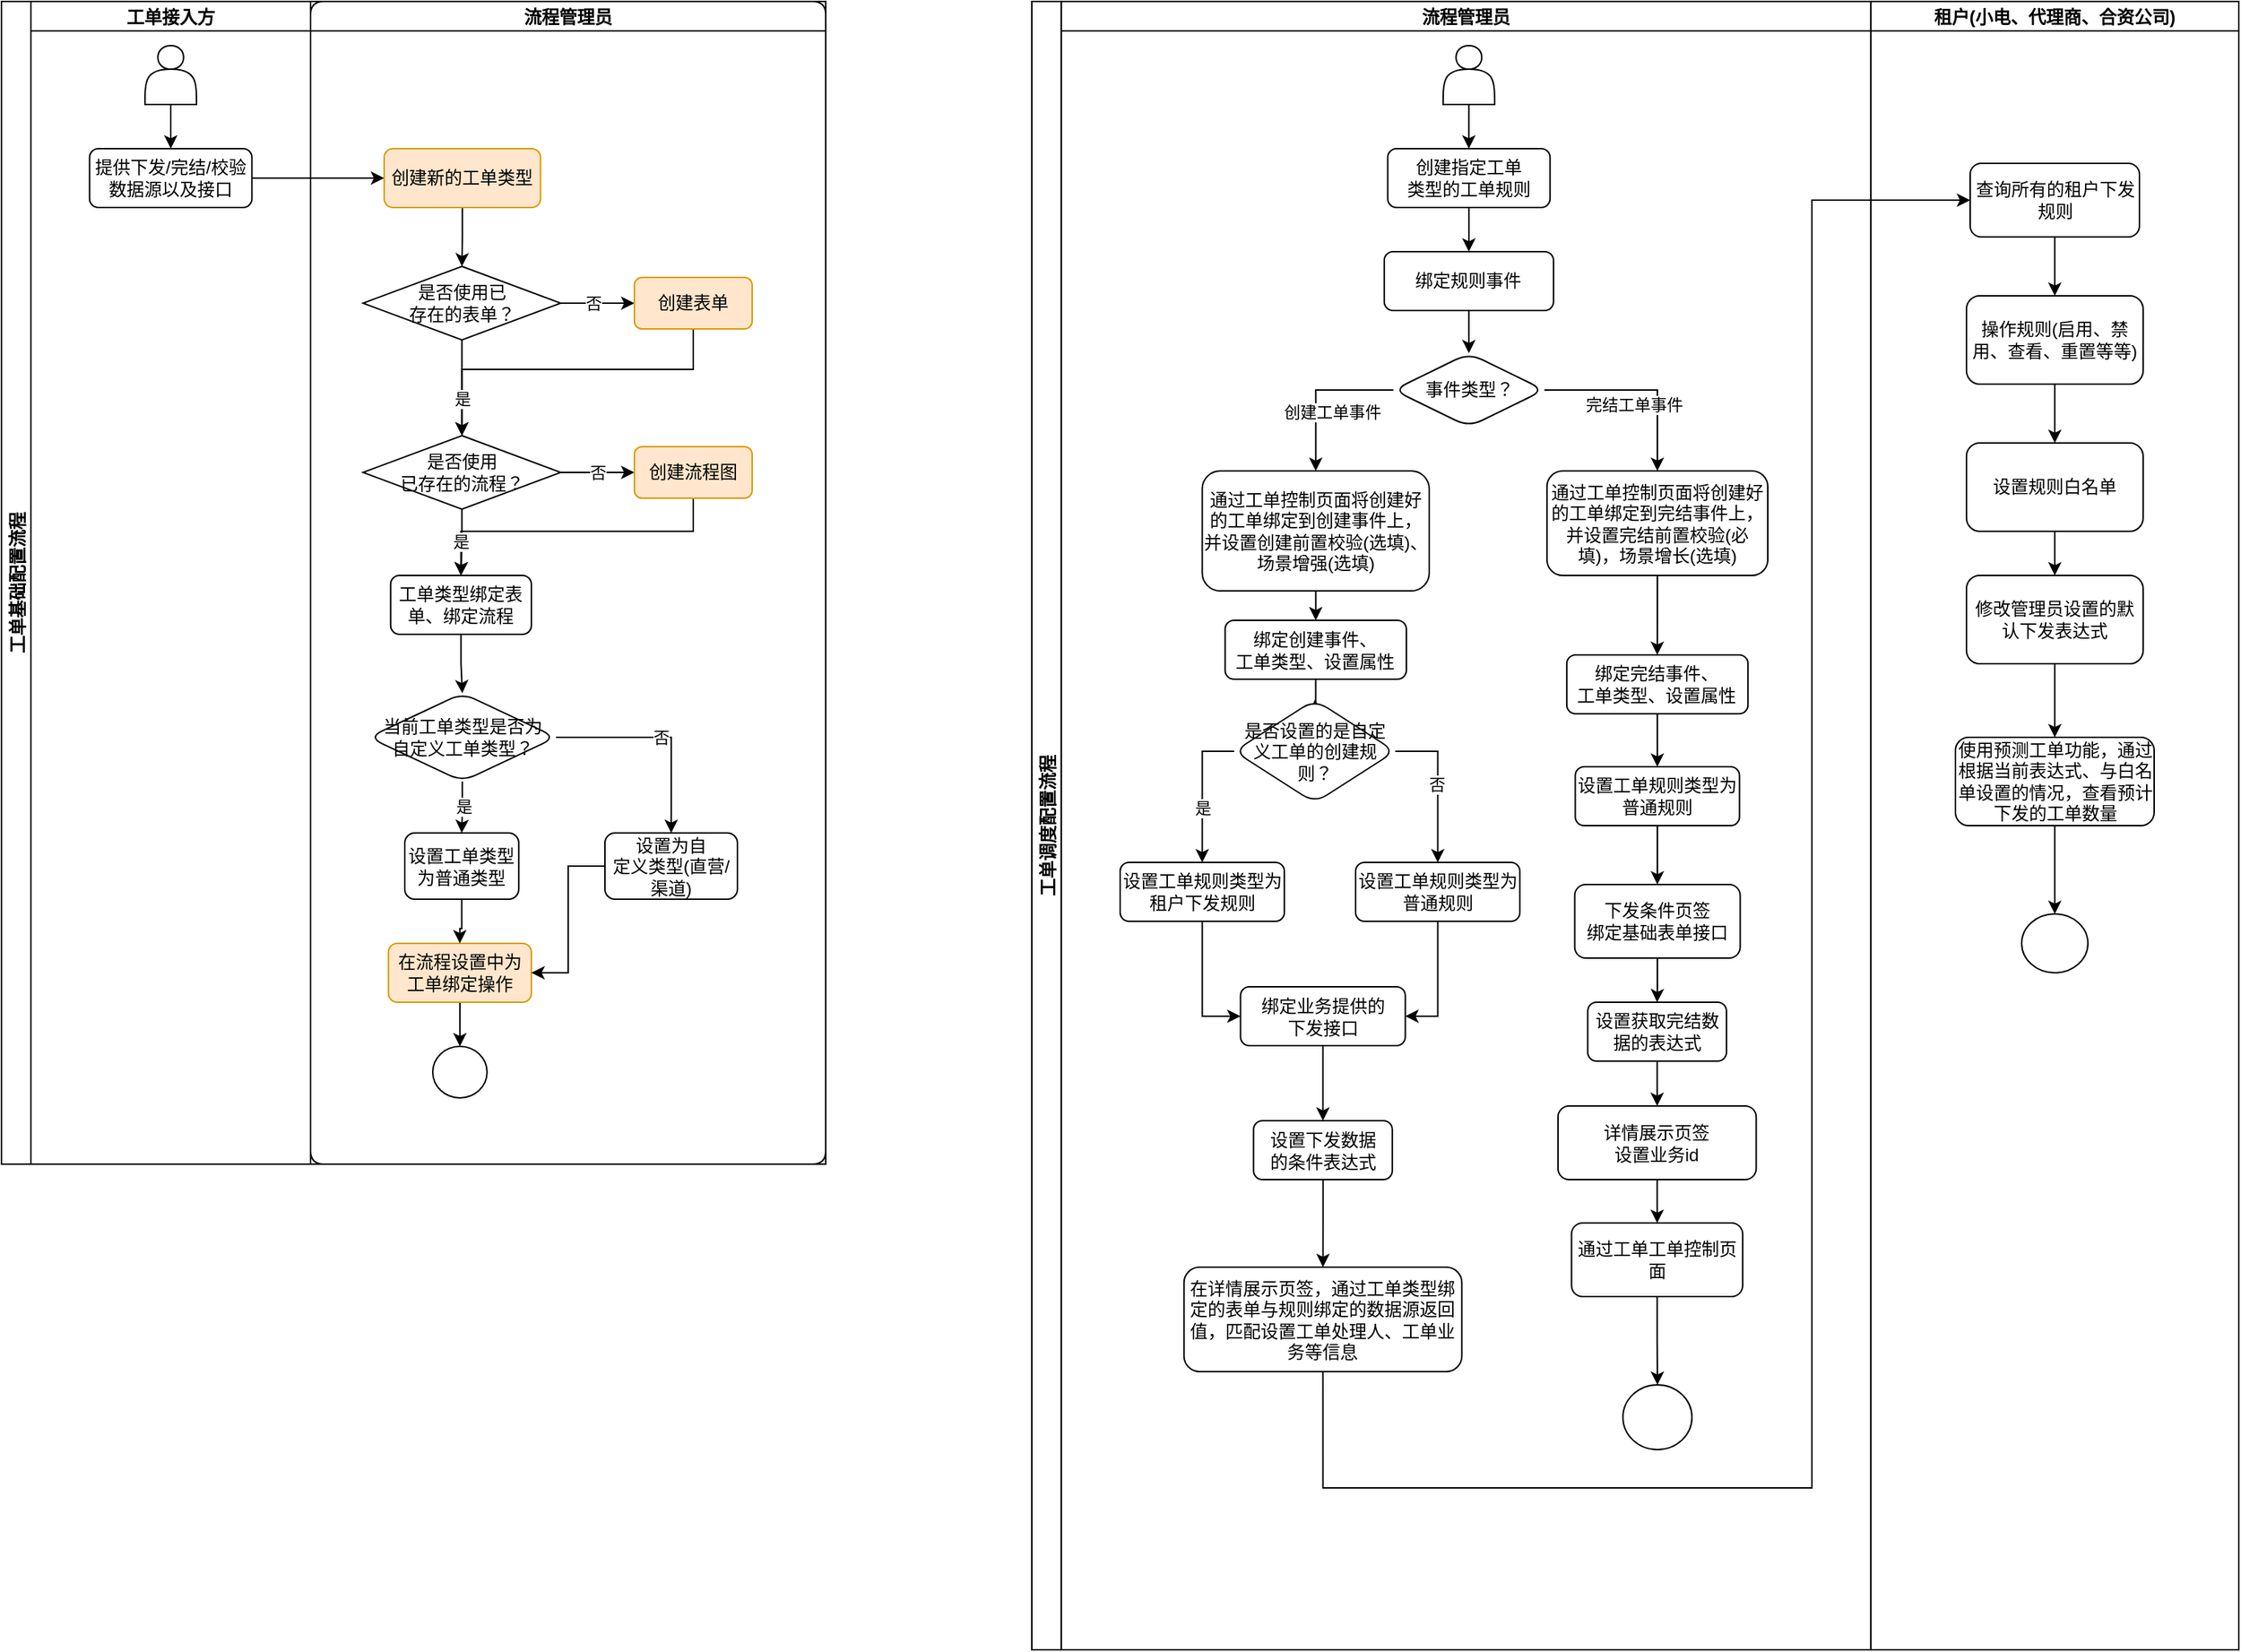 <mxfile version="21.0.8" type="github">
  <diagram name="第 1 页" id="gxxykPTM1EeHAOy4BDJM">
    <mxGraphModel dx="2295" dy="948" grid="1" gridSize="10" guides="1" tooltips="1" connect="1" arrows="1" fold="1" page="1" pageScale="1" pageWidth="827" pageHeight="1169" math="0" shadow="0">
      <root>
        <mxCell id="0" />
        <mxCell id="1" parent="0" />
        <mxCell id="7WEZ1o1NPe2onoyEaOFd-10" value="工单调度配置流程" style="swimlane;childLayout=stackLayout;resizeParent=1;resizeParentMax=0;startSize=20;horizontal=0;horizontalStack=1;" vertex="1" parent="1">
          <mxGeometry x="-50" y="120" width="820" height="1120" as="geometry">
            <mxRectangle x="140" y="130" width="40" height="140" as="alternateBounds" />
          </mxGeometry>
        </mxCell>
        <mxCell id="7WEZ1o1NPe2onoyEaOFd-11" value="流程管理员" style="swimlane;startSize=20;" vertex="1" parent="7WEZ1o1NPe2onoyEaOFd-10">
          <mxGeometry x="20" width="550" height="1120" as="geometry" />
        </mxCell>
        <mxCell id="7WEZ1o1NPe2onoyEaOFd-22" value="" style="edgeStyle=orthogonalEdgeStyle;rounded=0;orthogonalLoop=1;jettySize=auto;html=1;" edge="1" parent="7WEZ1o1NPe2onoyEaOFd-11" source="7WEZ1o1NPe2onoyEaOFd-20" target="7WEZ1o1NPe2onoyEaOFd-21">
          <mxGeometry relative="1" as="geometry" />
        </mxCell>
        <mxCell id="7WEZ1o1NPe2onoyEaOFd-20" value="" style="shape=actor;whiteSpace=wrap;html=1;" vertex="1" parent="7WEZ1o1NPe2onoyEaOFd-11">
          <mxGeometry x="259.44" y="30" width="35" height="40" as="geometry" />
        </mxCell>
        <mxCell id="7WEZ1o1NPe2onoyEaOFd-222" value="" style="edgeStyle=orthogonalEdgeStyle;rounded=0;orthogonalLoop=1;jettySize=auto;html=1;" edge="1" parent="7WEZ1o1NPe2onoyEaOFd-11" source="7WEZ1o1NPe2onoyEaOFd-21" target="7WEZ1o1NPe2onoyEaOFd-221">
          <mxGeometry relative="1" as="geometry" />
        </mxCell>
        <mxCell id="7WEZ1o1NPe2onoyEaOFd-21" value="创建指定工单&lt;br&gt;类型的工单规则" style="rounded=1;whiteSpace=wrap;html=1;" vertex="1" parent="7WEZ1o1NPe2onoyEaOFd-11">
          <mxGeometry x="221.79" y="100" width="110.31" height="40" as="geometry" />
        </mxCell>
        <mxCell id="7WEZ1o1NPe2onoyEaOFd-226" value="" style="edgeStyle=orthogonalEdgeStyle;rounded=0;orthogonalLoop=1;jettySize=auto;html=1;" edge="1" parent="7WEZ1o1NPe2onoyEaOFd-11" source="7WEZ1o1NPe2onoyEaOFd-221" target="7WEZ1o1NPe2onoyEaOFd-225">
          <mxGeometry relative="1" as="geometry" />
        </mxCell>
        <mxCell id="7WEZ1o1NPe2onoyEaOFd-221" value="绑定规则事件" style="whiteSpace=wrap;html=1;rounded=1;" vertex="1" parent="7WEZ1o1NPe2onoyEaOFd-11">
          <mxGeometry x="219.44" y="170" width="115" height="40" as="geometry" />
        </mxCell>
        <mxCell id="7WEZ1o1NPe2onoyEaOFd-228" value="" style="edgeStyle=orthogonalEdgeStyle;rounded=0;orthogonalLoop=1;jettySize=auto;html=1;exitX=0;exitY=0.5;exitDx=0;exitDy=0;" edge="1" parent="7WEZ1o1NPe2onoyEaOFd-11" source="7WEZ1o1NPe2onoyEaOFd-225" target="7WEZ1o1NPe2onoyEaOFd-227">
          <mxGeometry relative="1" as="geometry" />
        </mxCell>
        <mxCell id="7WEZ1o1NPe2onoyEaOFd-229" value="创建工单事件" style="edgeLabel;html=1;align=center;verticalAlign=middle;resizable=0;points=[];" vertex="1" connectable="0" parent="7WEZ1o1NPe2onoyEaOFd-228">
          <mxGeometry x="-0.263" y="-2" relative="1" as="geometry">
            <mxPoint x="-2" y="17" as="offset" />
          </mxGeometry>
        </mxCell>
        <mxCell id="7WEZ1o1NPe2onoyEaOFd-231" style="edgeStyle=orthogonalEdgeStyle;rounded=0;orthogonalLoop=1;jettySize=auto;html=1;entryX=0.5;entryY=0;entryDx=0;entryDy=0;exitX=1;exitY=0.5;exitDx=0;exitDy=0;" edge="1" parent="7WEZ1o1NPe2onoyEaOFd-11" source="7WEZ1o1NPe2onoyEaOFd-225" target="7WEZ1o1NPe2onoyEaOFd-230">
          <mxGeometry relative="1" as="geometry">
            <mxPoint x="363.75" y="264" as="sourcePoint" />
          </mxGeometry>
        </mxCell>
        <mxCell id="7WEZ1o1NPe2onoyEaOFd-232" value="完结工单事件" style="edgeLabel;html=1;align=center;verticalAlign=middle;resizable=0;points=[];" vertex="1" connectable="0" parent="7WEZ1o1NPe2onoyEaOFd-231">
          <mxGeometry x="-0.084" relative="1" as="geometry">
            <mxPoint y="10" as="offset" />
          </mxGeometry>
        </mxCell>
        <mxCell id="7WEZ1o1NPe2onoyEaOFd-225" value="事件类型？" style="rhombus;whiteSpace=wrap;html=1;rounded=1;" vertex="1" parent="7WEZ1o1NPe2onoyEaOFd-11">
          <mxGeometry x="225.69" y="239" width="102.5" height="50" as="geometry" />
        </mxCell>
        <mxCell id="7WEZ1o1NPe2onoyEaOFd-234" value="" style="edgeStyle=orthogonalEdgeStyle;rounded=0;orthogonalLoop=1;jettySize=auto;html=1;" edge="1" parent="7WEZ1o1NPe2onoyEaOFd-11" source="7WEZ1o1NPe2onoyEaOFd-227" target="7WEZ1o1NPe2onoyEaOFd-233">
          <mxGeometry relative="1" as="geometry" />
        </mxCell>
        <mxCell id="7WEZ1o1NPe2onoyEaOFd-227" value="通过工单控制页面将创建好&lt;br&gt;的工单绑定到创建事件上，&lt;br&gt;并设置创建前置校验(选填)、场景增强(选填)" style="whiteSpace=wrap;html=1;rounded=1;" vertex="1" parent="7WEZ1o1NPe2onoyEaOFd-11">
          <mxGeometry x="95.78" y="319" width="154.22" height="81.5" as="geometry" />
        </mxCell>
        <mxCell id="7WEZ1o1NPe2onoyEaOFd-236" value="" style="edgeStyle=orthogonalEdgeStyle;rounded=0;orthogonalLoop=1;jettySize=auto;html=1;" edge="1" parent="7WEZ1o1NPe2onoyEaOFd-11" source="7WEZ1o1NPe2onoyEaOFd-230" target="7WEZ1o1NPe2onoyEaOFd-235">
          <mxGeometry relative="1" as="geometry" />
        </mxCell>
        <mxCell id="7WEZ1o1NPe2onoyEaOFd-230" value="通过工单控制页面将创建好的工单绑定到完结事件上，&lt;br&gt;并设置完结前置校验(必填)，场景增长(选填)" style="whiteSpace=wrap;html=1;rounded=1;" vertex="1" parent="7WEZ1o1NPe2onoyEaOFd-11">
          <mxGeometry x="330" y="319" width="150" height="71" as="geometry" />
        </mxCell>
        <mxCell id="7WEZ1o1NPe2onoyEaOFd-276" value="" style="edgeStyle=orthogonalEdgeStyle;rounded=0;orthogonalLoop=1;jettySize=auto;html=1;entryX=0.5;entryY=0;entryDx=0;entryDy=0;" edge="1" parent="7WEZ1o1NPe2onoyEaOFd-11" source="7WEZ1o1NPe2onoyEaOFd-233" target="7WEZ1o1NPe2onoyEaOFd-277">
          <mxGeometry relative="1" as="geometry">
            <mxPoint x="172" y="499.5" as="targetPoint" />
          </mxGeometry>
        </mxCell>
        <mxCell id="7WEZ1o1NPe2onoyEaOFd-233" value="绑定创建事件、&lt;br&gt;工单类型、设置属性" style="whiteSpace=wrap;html=1;rounded=1;" vertex="1" parent="7WEZ1o1NPe2onoyEaOFd-11">
          <mxGeometry x="111.32" y="420.5" width="123.13" height="40" as="geometry" />
        </mxCell>
        <mxCell id="7WEZ1o1NPe2onoyEaOFd-240" value="" style="edgeStyle=orthogonalEdgeStyle;rounded=0;orthogonalLoop=1;jettySize=auto;html=1;" edge="1" parent="7WEZ1o1NPe2onoyEaOFd-11" source="7WEZ1o1NPe2onoyEaOFd-235" target="7WEZ1o1NPe2onoyEaOFd-239">
          <mxGeometry relative="1" as="geometry" />
        </mxCell>
        <mxCell id="7WEZ1o1NPe2onoyEaOFd-235" value="绑定完结事件、&lt;br&gt;工单类型、设置属性" style="whiteSpace=wrap;html=1;rounded=1;" vertex="1" parent="7WEZ1o1NPe2onoyEaOFd-11">
          <mxGeometry x="343.44" y="444" width="123.13" height="40" as="geometry" />
        </mxCell>
        <mxCell id="7WEZ1o1NPe2onoyEaOFd-297" style="edgeStyle=orthogonalEdgeStyle;rounded=0;orthogonalLoop=1;jettySize=auto;html=1;entryX=0;entryY=0.5;entryDx=0;entryDy=0;" edge="1" parent="7WEZ1o1NPe2onoyEaOFd-11" source="7WEZ1o1NPe2onoyEaOFd-237" target="7WEZ1o1NPe2onoyEaOFd-241">
          <mxGeometry relative="1" as="geometry" />
        </mxCell>
        <mxCell id="7WEZ1o1NPe2onoyEaOFd-237" value="设置工单规则类型为租户下发规则" style="whiteSpace=wrap;html=1;rounded=1;" vertex="1" parent="7WEZ1o1NPe2onoyEaOFd-11">
          <mxGeometry x="40.0" y="585" width="111.57" height="40" as="geometry" />
        </mxCell>
        <mxCell id="7WEZ1o1NPe2onoyEaOFd-274" value="" style="edgeStyle=orthogonalEdgeStyle;rounded=0;orthogonalLoop=1;jettySize=auto;html=1;" edge="1" parent="7WEZ1o1NPe2onoyEaOFd-11" source="7WEZ1o1NPe2onoyEaOFd-239" target="7WEZ1o1NPe2onoyEaOFd-273">
          <mxGeometry relative="1" as="geometry" />
        </mxCell>
        <mxCell id="7WEZ1o1NPe2onoyEaOFd-239" value="设置工单规则类型为普通规则" style="whiteSpace=wrap;html=1;rounded=1;" vertex="1" parent="7WEZ1o1NPe2onoyEaOFd-11">
          <mxGeometry x="349.22" y="520" width="111.57" height="40" as="geometry" />
        </mxCell>
        <mxCell id="7WEZ1o1NPe2onoyEaOFd-286" style="edgeStyle=orthogonalEdgeStyle;rounded=0;orthogonalLoop=1;jettySize=auto;html=1;entryX=0.5;entryY=0;entryDx=0;entryDy=0;" edge="1" parent="7WEZ1o1NPe2onoyEaOFd-11" source="7WEZ1o1NPe2onoyEaOFd-241" target="7WEZ1o1NPe2onoyEaOFd-244">
          <mxGeometry relative="1" as="geometry" />
        </mxCell>
        <mxCell id="7WEZ1o1NPe2onoyEaOFd-241" value="绑定业务提供的&lt;br&gt;下发接口" style="whiteSpace=wrap;html=1;rounded=1;" vertex="1" parent="7WEZ1o1NPe2onoyEaOFd-11">
          <mxGeometry x="121.79" y="669.5" width="111.96" height="40" as="geometry" />
        </mxCell>
        <mxCell id="7WEZ1o1NPe2onoyEaOFd-291" value="" style="edgeStyle=orthogonalEdgeStyle;rounded=0;orthogonalLoop=1;jettySize=auto;html=1;" edge="1" parent="7WEZ1o1NPe2onoyEaOFd-11" source="7WEZ1o1NPe2onoyEaOFd-244" target="7WEZ1o1NPe2onoyEaOFd-290">
          <mxGeometry relative="1" as="geometry" />
        </mxCell>
        <mxCell id="7WEZ1o1NPe2onoyEaOFd-244" value="设置下发数据&lt;br&gt;的条件表达式" style="whiteSpace=wrap;html=1;rounded=1;" vertex="1" parent="7WEZ1o1NPe2onoyEaOFd-11">
          <mxGeometry x="130.65" y="760.5" width="94.25" height="40" as="geometry" />
        </mxCell>
        <mxCell id="7WEZ1o1NPe2onoyEaOFd-288" style="edgeStyle=orthogonalEdgeStyle;rounded=0;orthogonalLoop=1;jettySize=auto;html=1;entryX=0.5;entryY=0;entryDx=0;entryDy=0;" edge="1" parent="7WEZ1o1NPe2onoyEaOFd-11" source="7WEZ1o1NPe2onoyEaOFd-273" target="7WEZ1o1NPe2onoyEaOFd-287">
          <mxGeometry relative="1" as="geometry" />
        </mxCell>
        <mxCell id="7WEZ1o1NPe2onoyEaOFd-273" value="下发条件页签&lt;br&gt;绑定基础表单接口" style="whiteSpace=wrap;html=1;rounded=1;" vertex="1" parent="7WEZ1o1NPe2onoyEaOFd-11">
          <mxGeometry x="348.84" y="600" width="112.42" height="50" as="geometry" />
        </mxCell>
        <mxCell id="7WEZ1o1NPe2onoyEaOFd-278" style="edgeStyle=orthogonalEdgeStyle;rounded=0;orthogonalLoop=1;jettySize=auto;html=1;entryX=0.5;entryY=0;entryDx=0;entryDy=0;exitX=0;exitY=0.5;exitDx=0;exitDy=0;" edge="1" parent="7WEZ1o1NPe2onoyEaOFd-11" source="7WEZ1o1NPe2onoyEaOFd-277" target="7WEZ1o1NPe2onoyEaOFd-237">
          <mxGeometry relative="1" as="geometry" />
        </mxCell>
        <mxCell id="7WEZ1o1NPe2onoyEaOFd-279" value="是" style="edgeLabel;html=1;align=center;verticalAlign=middle;resizable=0;points=[];" vertex="1" connectable="0" parent="7WEZ1o1NPe2onoyEaOFd-278">
          <mxGeometry x="0.232" relative="1" as="geometry">
            <mxPoint as="offset" />
          </mxGeometry>
        </mxCell>
        <mxCell id="7WEZ1o1NPe2onoyEaOFd-281" style="edgeStyle=orthogonalEdgeStyle;rounded=0;orthogonalLoop=1;jettySize=auto;html=1;exitX=1;exitY=0.5;exitDx=0;exitDy=0;" edge="1" parent="7WEZ1o1NPe2onoyEaOFd-11" source="7WEZ1o1NPe2onoyEaOFd-277" target="7WEZ1o1NPe2onoyEaOFd-280">
          <mxGeometry relative="1" as="geometry" />
        </mxCell>
        <mxCell id="7WEZ1o1NPe2onoyEaOFd-282" value="否" style="edgeLabel;html=1;align=center;verticalAlign=middle;resizable=0;points=[];" vertex="1" connectable="0" parent="7WEZ1o1NPe2onoyEaOFd-281">
          <mxGeometry x="-0.012" y="-1" relative="1" as="geometry">
            <mxPoint as="offset" />
          </mxGeometry>
        </mxCell>
        <mxCell id="7WEZ1o1NPe2onoyEaOFd-277" value="是否设置的是自定义工单的创建规则？" style="rhombus;whiteSpace=wrap;html=1;rounded=1;" vertex="1" parent="7WEZ1o1NPe2onoyEaOFd-11">
          <mxGeometry x="117.5" y="474.5" width="109.38" height="70" as="geometry" />
        </mxCell>
        <mxCell id="7WEZ1o1NPe2onoyEaOFd-285" style="edgeStyle=orthogonalEdgeStyle;rounded=0;orthogonalLoop=1;jettySize=auto;html=1;entryX=1;entryY=0.5;entryDx=0;entryDy=0;" edge="1" parent="7WEZ1o1NPe2onoyEaOFd-11" source="7WEZ1o1NPe2onoyEaOFd-280" target="7WEZ1o1NPe2onoyEaOFd-241">
          <mxGeometry relative="1" as="geometry" />
        </mxCell>
        <mxCell id="7WEZ1o1NPe2onoyEaOFd-280" value="设置工单规则类型为普通规则" style="whiteSpace=wrap;html=1;rounded=1;" vertex="1" parent="7WEZ1o1NPe2onoyEaOFd-11">
          <mxGeometry x="200" y="585" width="111.57" height="40" as="geometry" />
        </mxCell>
        <mxCell id="7WEZ1o1NPe2onoyEaOFd-296" value="" style="edgeStyle=orthogonalEdgeStyle;rounded=0;orthogonalLoop=1;jettySize=auto;html=1;" edge="1" parent="7WEZ1o1NPe2onoyEaOFd-11" source="7WEZ1o1NPe2onoyEaOFd-287" target="7WEZ1o1NPe2onoyEaOFd-295">
          <mxGeometry relative="1" as="geometry" />
        </mxCell>
        <mxCell id="7WEZ1o1NPe2onoyEaOFd-287" value="设置获取完结数据的表达式" style="whiteSpace=wrap;html=1;rounded=1;" vertex="1" parent="7WEZ1o1NPe2onoyEaOFd-11">
          <mxGeometry x="357.69" y="680" width="94.25" height="40" as="geometry" />
        </mxCell>
        <mxCell id="7WEZ1o1NPe2onoyEaOFd-290" value="在详情展示页签，通过工单类型绑定的表单与规则绑定的数据源返回值，匹配设置工单处理人、工单业务等信息" style="whiteSpace=wrap;html=1;rounded=1;" vertex="1" parent="7WEZ1o1NPe2onoyEaOFd-11">
          <mxGeometry x="83.39" y="860" width="188.77" height="71" as="geometry" />
        </mxCell>
        <mxCell id="7WEZ1o1NPe2onoyEaOFd-315" value="" style="edgeStyle=orthogonalEdgeStyle;rounded=0;orthogonalLoop=1;jettySize=auto;html=1;" edge="1" parent="7WEZ1o1NPe2onoyEaOFd-11" source="7WEZ1o1NPe2onoyEaOFd-295" target="7WEZ1o1NPe2onoyEaOFd-314">
          <mxGeometry relative="1" as="geometry" />
        </mxCell>
        <mxCell id="7WEZ1o1NPe2onoyEaOFd-295" value="详情展示页签&lt;br&gt;设置业务id" style="whiteSpace=wrap;html=1;rounded=1;" vertex="1" parent="7WEZ1o1NPe2onoyEaOFd-11">
          <mxGeometry x="337.49" y="750.5" width="134.66" height="50" as="geometry" />
        </mxCell>
        <mxCell id="7WEZ1o1NPe2onoyEaOFd-319" value="" style="edgeStyle=orthogonalEdgeStyle;rounded=0;orthogonalLoop=1;jettySize=auto;html=1;" edge="1" parent="7WEZ1o1NPe2onoyEaOFd-11" source="7WEZ1o1NPe2onoyEaOFd-314" target="7WEZ1o1NPe2onoyEaOFd-318">
          <mxGeometry relative="1" as="geometry" />
        </mxCell>
        <mxCell id="7WEZ1o1NPe2onoyEaOFd-314" value="通过工单工单控制页面" style="whiteSpace=wrap;html=1;rounded=1;" vertex="1" parent="7WEZ1o1NPe2onoyEaOFd-11">
          <mxGeometry x="346.69" y="830" width="116.25" height="50" as="geometry" />
        </mxCell>
        <mxCell id="7WEZ1o1NPe2onoyEaOFd-318" value="" style="ellipse;whiteSpace=wrap;html=1;rounded=1;" vertex="1" parent="7WEZ1o1NPe2onoyEaOFd-11">
          <mxGeometry x="381.61" y="940" width="46.87" height="44" as="geometry" />
        </mxCell>
        <mxCell id="7WEZ1o1NPe2onoyEaOFd-219" value="租户(小电、代理商、合资公司)" style="swimlane;startSize=20;" vertex="1" parent="7WEZ1o1NPe2onoyEaOFd-10">
          <mxGeometry x="570" width="250" height="1120" as="geometry" />
        </mxCell>
        <mxCell id="7WEZ1o1NPe2onoyEaOFd-303" value="" style="edgeStyle=orthogonalEdgeStyle;rounded=0;orthogonalLoop=1;jettySize=auto;html=1;" edge="1" parent="7WEZ1o1NPe2onoyEaOFd-219" source="7WEZ1o1NPe2onoyEaOFd-300" target="7WEZ1o1NPe2onoyEaOFd-302">
          <mxGeometry relative="1" as="geometry" />
        </mxCell>
        <mxCell id="7WEZ1o1NPe2onoyEaOFd-300" value="查询所有的租户下发规则" style="rounded=1;whiteSpace=wrap;html=1;" vertex="1" parent="7WEZ1o1NPe2onoyEaOFd-219">
          <mxGeometry x="67.5" y="110" width="115" height="50" as="geometry" />
        </mxCell>
        <mxCell id="7WEZ1o1NPe2onoyEaOFd-305" value="" style="edgeStyle=orthogonalEdgeStyle;rounded=0;orthogonalLoop=1;jettySize=auto;html=1;" edge="1" parent="7WEZ1o1NPe2onoyEaOFd-219" source="7WEZ1o1NPe2onoyEaOFd-302" target="7WEZ1o1NPe2onoyEaOFd-304">
          <mxGeometry relative="1" as="geometry" />
        </mxCell>
        <mxCell id="7WEZ1o1NPe2onoyEaOFd-302" value="操作规则(启用、禁用、查看、重置等等)" style="whiteSpace=wrap;html=1;rounded=1;" vertex="1" parent="7WEZ1o1NPe2onoyEaOFd-219">
          <mxGeometry x="65" y="200" width="120" height="60" as="geometry" />
        </mxCell>
        <mxCell id="7WEZ1o1NPe2onoyEaOFd-307" value="" style="edgeStyle=orthogonalEdgeStyle;rounded=0;orthogonalLoop=1;jettySize=auto;html=1;" edge="1" parent="7WEZ1o1NPe2onoyEaOFd-219" source="7WEZ1o1NPe2onoyEaOFd-304" target="7WEZ1o1NPe2onoyEaOFd-306">
          <mxGeometry relative="1" as="geometry" />
        </mxCell>
        <mxCell id="7WEZ1o1NPe2onoyEaOFd-304" value="设置规则白名单" style="rounded=1;whiteSpace=wrap;html=1;" vertex="1" parent="7WEZ1o1NPe2onoyEaOFd-219">
          <mxGeometry x="65" y="300" width="120" height="60" as="geometry" />
        </mxCell>
        <mxCell id="7WEZ1o1NPe2onoyEaOFd-309" value="" style="edgeStyle=orthogonalEdgeStyle;rounded=0;orthogonalLoop=1;jettySize=auto;html=1;" edge="1" parent="7WEZ1o1NPe2onoyEaOFd-219" source="7WEZ1o1NPe2onoyEaOFd-306" target="7WEZ1o1NPe2onoyEaOFd-308">
          <mxGeometry relative="1" as="geometry" />
        </mxCell>
        <mxCell id="7WEZ1o1NPe2onoyEaOFd-306" value="修改管理员设置的默认下发表达式" style="whiteSpace=wrap;html=1;rounded=1;" vertex="1" parent="7WEZ1o1NPe2onoyEaOFd-219">
          <mxGeometry x="65" y="390" width="120" height="60" as="geometry" />
        </mxCell>
        <mxCell id="7WEZ1o1NPe2onoyEaOFd-311" value="" style="edgeStyle=orthogonalEdgeStyle;rounded=0;orthogonalLoop=1;jettySize=auto;html=1;" edge="1" parent="7WEZ1o1NPe2onoyEaOFd-219" source="7WEZ1o1NPe2onoyEaOFd-308" target="7WEZ1o1NPe2onoyEaOFd-310">
          <mxGeometry relative="1" as="geometry" />
        </mxCell>
        <mxCell id="7WEZ1o1NPe2onoyEaOFd-308" value="使用预测工单功能，通过根据当前表达式、与白名单设置的情况，查看预计下发的工单数量" style="whiteSpace=wrap;html=1;rounded=1;" vertex="1" parent="7WEZ1o1NPe2onoyEaOFd-219">
          <mxGeometry x="57.5" y="500" width="135" height="60" as="geometry" />
        </mxCell>
        <mxCell id="7WEZ1o1NPe2onoyEaOFd-310" value="" style="ellipse;whiteSpace=wrap;html=1;rounded=1;" vertex="1" parent="7WEZ1o1NPe2onoyEaOFd-219">
          <mxGeometry x="102.5" y="620" width="45" height="40" as="geometry" />
        </mxCell>
        <mxCell id="7WEZ1o1NPe2onoyEaOFd-321" style="edgeStyle=orthogonalEdgeStyle;rounded=0;orthogonalLoop=1;jettySize=auto;html=1;entryX=0;entryY=0.5;entryDx=0;entryDy=0;strokeWidth=1;exitX=0.5;exitY=1;exitDx=0;exitDy=0;" edge="1" parent="7WEZ1o1NPe2onoyEaOFd-10" source="7WEZ1o1NPe2onoyEaOFd-290" target="7WEZ1o1NPe2onoyEaOFd-300">
          <mxGeometry relative="1" as="geometry">
            <Array as="points">
              <mxPoint x="198" y="1010" />
              <mxPoint x="530" y="1010" />
              <mxPoint x="530" y="135" />
            </Array>
          </mxGeometry>
        </mxCell>
        <mxCell id="7WEZ1o1NPe2onoyEaOFd-183" value="工单基础配置流程" style="swimlane;childLayout=stackLayout;resizeParent=1;resizeParentMax=0;startSize=20;horizontal=0;horizontalStack=1;" vertex="1" parent="1">
          <mxGeometry x="-750" y="120" width="560" height="790" as="geometry">
            <mxRectangle x="140" y="130" width="40" height="140" as="alternateBounds" />
          </mxGeometry>
        </mxCell>
        <mxCell id="7WEZ1o1NPe2onoyEaOFd-184" value="工单接入方" style="swimlane;startSize=20;" vertex="1" parent="7WEZ1o1NPe2onoyEaOFd-183">
          <mxGeometry x="20" width="190" height="790" as="geometry" />
        </mxCell>
        <mxCell id="7WEZ1o1NPe2onoyEaOFd-185" value="" style="edgeStyle=orthogonalEdgeStyle;rounded=0;orthogonalLoop=1;jettySize=auto;html=1;" edge="1" parent="7WEZ1o1NPe2onoyEaOFd-184" source="7WEZ1o1NPe2onoyEaOFd-186" target="7WEZ1o1NPe2onoyEaOFd-187">
          <mxGeometry relative="1" as="geometry" />
        </mxCell>
        <mxCell id="7WEZ1o1NPe2onoyEaOFd-186" value="" style="shape=actor;whiteSpace=wrap;html=1;" vertex="1" parent="7WEZ1o1NPe2onoyEaOFd-184">
          <mxGeometry x="77.5" y="30" width="35" height="40" as="geometry" />
        </mxCell>
        <mxCell id="7WEZ1o1NPe2onoyEaOFd-187" value="提供下发/完结/校验数据源以及接口" style="rounded=1;whiteSpace=wrap;html=1;" vertex="1" parent="7WEZ1o1NPe2onoyEaOFd-184">
          <mxGeometry x="39.85" y="100" width="110.31" height="40" as="geometry" />
        </mxCell>
        <mxCell id="7WEZ1o1NPe2onoyEaOFd-188" style="edgeStyle=orthogonalEdgeStyle;rounded=0;orthogonalLoop=1;jettySize=auto;html=1;" edge="1" parent="7WEZ1o1NPe2onoyEaOFd-183" source="7WEZ1o1NPe2onoyEaOFd-187" target="7WEZ1o1NPe2onoyEaOFd-191">
          <mxGeometry relative="1" as="geometry" />
        </mxCell>
        <mxCell id="7WEZ1o1NPe2onoyEaOFd-189" value="流程管理员" style="swimlane;startSize=20;rounded=1;align=center;" vertex="1" parent="7WEZ1o1NPe2onoyEaOFd-183">
          <mxGeometry x="210" width="350" height="790" as="geometry" />
        </mxCell>
        <mxCell id="7WEZ1o1NPe2onoyEaOFd-190" value="" style="edgeStyle=orthogonalEdgeStyle;rounded=0;orthogonalLoop=1;jettySize=auto;html=1;entryX=0.5;entryY=0;entryDx=0;entryDy=0;" edge="1" parent="7WEZ1o1NPe2onoyEaOFd-189" source="7WEZ1o1NPe2onoyEaOFd-191" target="7WEZ1o1NPe2onoyEaOFd-195">
          <mxGeometry relative="1" as="geometry">
            <mxPoint x="103.125" y="180" as="targetPoint" />
          </mxGeometry>
        </mxCell>
        <mxCell id="7WEZ1o1NPe2onoyEaOFd-191" value="创建新的工单类型" style="rounded=1;whiteSpace=wrap;html=1;fillColor=#ffe6cc;strokeColor=#d79b00;" vertex="1" parent="7WEZ1o1NPe2onoyEaOFd-189">
          <mxGeometry x="50.0" y="100" width="106.25" height="40" as="geometry" />
        </mxCell>
        <mxCell id="7WEZ1o1NPe2onoyEaOFd-192" value="" style="edgeStyle=orthogonalEdgeStyle;rounded=0;orthogonalLoop=1;jettySize=auto;html=1;" edge="1" parent="7WEZ1o1NPe2onoyEaOFd-189" source="7WEZ1o1NPe2onoyEaOFd-195" target="7WEZ1o1NPe2onoyEaOFd-201">
          <mxGeometry relative="1" as="geometry" />
        </mxCell>
        <mxCell id="7WEZ1o1NPe2onoyEaOFd-193" value="否" style="edgeLabel;html=1;align=center;verticalAlign=middle;resizable=0;points=[];" vertex="1" connectable="0" parent="7WEZ1o1NPe2onoyEaOFd-192">
          <mxGeometry x="-0.12" relative="1" as="geometry">
            <mxPoint as="offset" />
          </mxGeometry>
        </mxCell>
        <mxCell id="7WEZ1o1NPe2onoyEaOFd-194" style="edgeStyle=orthogonalEdgeStyle;rounded=0;orthogonalLoop=1;jettySize=auto;html=1;" edge="1" parent="7WEZ1o1NPe2onoyEaOFd-189" source="7WEZ1o1NPe2onoyEaOFd-195" target="7WEZ1o1NPe2onoyEaOFd-198">
          <mxGeometry relative="1" as="geometry" />
        </mxCell>
        <mxCell id="7WEZ1o1NPe2onoyEaOFd-195" value="是否使用已&lt;br&gt;存在的表单？" style="rhombus;whiteSpace=wrap;html=1;" vertex="1" parent="7WEZ1o1NPe2onoyEaOFd-189">
          <mxGeometry x="35.63" y="180" width="134.37" height="50" as="geometry" />
        </mxCell>
        <mxCell id="7WEZ1o1NPe2onoyEaOFd-196" value="否" style="edgeStyle=orthogonalEdgeStyle;rounded=0;orthogonalLoop=1;jettySize=auto;html=1;entryX=0;entryY=0.5;entryDx=0;entryDy=0;entryPerimeter=0;" edge="1" parent="7WEZ1o1NPe2onoyEaOFd-189" source="7WEZ1o1NPe2onoyEaOFd-198" target="7WEZ1o1NPe2onoyEaOFd-204">
          <mxGeometry relative="1" as="geometry">
            <mxPoint x="257.185" y="295" as="targetPoint" />
          </mxGeometry>
        </mxCell>
        <mxCell id="7WEZ1o1NPe2onoyEaOFd-197" value="" style="edgeStyle=orthogonalEdgeStyle;rounded=0;orthogonalLoop=1;jettySize=auto;html=1;" edge="1" parent="7WEZ1o1NPe2onoyEaOFd-189" source="7WEZ1o1NPe2onoyEaOFd-198" target="7WEZ1o1NPe2onoyEaOFd-206">
          <mxGeometry relative="1" as="geometry" />
        </mxCell>
        <mxCell id="7WEZ1o1NPe2onoyEaOFd-198" value="是否使用&lt;br&gt;已存在的流程？" style="rhombus;whiteSpace=wrap;html=1;" vertex="1" parent="7WEZ1o1NPe2onoyEaOFd-189">
          <mxGeometry x="35.63" y="295" width="134.37" height="50" as="geometry" />
        </mxCell>
        <mxCell id="7WEZ1o1NPe2onoyEaOFd-199" style="edgeStyle=orthogonalEdgeStyle;rounded=0;orthogonalLoop=1;jettySize=auto;html=1;entryX=0.5;entryY=0;entryDx=0;entryDy=0;" edge="1" parent="7WEZ1o1NPe2onoyEaOFd-189" source="7WEZ1o1NPe2onoyEaOFd-201" target="7WEZ1o1NPe2onoyEaOFd-198">
          <mxGeometry relative="1" as="geometry">
            <Array as="points">
              <mxPoint x="260" y="250" />
              <mxPoint x="103" y="250" />
            </Array>
          </mxGeometry>
        </mxCell>
        <mxCell id="7WEZ1o1NPe2onoyEaOFd-200" value="是" style="edgeLabel;html=1;align=center;verticalAlign=middle;resizable=0;points=[];" vertex="1" connectable="0" parent="7WEZ1o1NPe2onoyEaOFd-199">
          <mxGeometry x="0.861" y="-1" relative="1" as="geometry">
            <mxPoint x="1" y="-9" as="offset" />
          </mxGeometry>
        </mxCell>
        <mxCell id="7WEZ1o1NPe2onoyEaOFd-201" value="创建表单" style="rounded=1;whiteSpace=wrap;html=1;fillColor=#ffe6cc;strokeColor=#d79b00;" vertex="1" parent="7WEZ1o1NPe2onoyEaOFd-189">
          <mxGeometry x="220" y="187.5" width="80" height="35" as="geometry" />
        </mxCell>
        <mxCell id="7WEZ1o1NPe2onoyEaOFd-202" style="edgeStyle=orthogonalEdgeStyle;rounded=0;orthogonalLoop=1;jettySize=auto;html=1;entryX=0.5;entryY=0;entryDx=0;entryDy=0;" edge="1" parent="7WEZ1o1NPe2onoyEaOFd-189" source="7WEZ1o1NPe2onoyEaOFd-204" target="7WEZ1o1NPe2onoyEaOFd-206">
          <mxGeometry relative="1" as="geometry">
            <Array as="points">
              <mxPoint x="260" y="360" />
              <mxPoint x="103" y="360" />
            </Array>
          </mxGeometry>
        </mxCell>
        <mxCell id="7WEZ1o1NPe2onoyEaOFd-203" value="是" style="edgeLabel;html=1;align=center;verticalAlign=middle;resizable=0;points=[];" vertex="1" connectable="0" parent="7WEZ1o1NPe2onoyEaOFd-202">
          <mxGeometry x="0.782" relative="1" as="geometry">
            <mxPoint as="offset" />
          </mxGeometry>
        </mxCell>
        <mxCell id="7WEZ1o1NPe2onoyEaOFd-204" value="创建流程图" style="rounded=1;whiteSpace=wrap;html=1;fillColor=#ffe6cc;strokeColor=#d79b00;" vertex="1" parent="7WEZ1o1NPe2onoyEaOFd-189">
          <mxGeometry x="220" y="302.5" width="80" height="35" as="geometry" />
        </mxCell>
        <mxCell id="7WEZ1o1NPe2onoyEaOFd-205" value="" style="edgeStyle=orthogonalEdgeStyle;rounded=0;orthogonalLoop=1;jettySize=auto;html=1;" edge="1" parent="7WEZ1o1NPe2onoyEaOFd-189" source="7WEZ1o1NPe2onoyEaOFd-206" target="7WEZ1o1NPe2onoyEaOFd-214">
          <mxGeometry relative="1" as="geometry" />
        </mxCell>
        <mxCell id="7WEZ1o1NPe2onoyEaOFd-206" value="工单类型绑定表单、绑定流程" style="rounded=1;whiteSpace=wrap;html=1;" vertex="1" parent="7WEZ1o1NPe2onoyEaOFd-189">
          <mxGeometry x="54.38" y="390" width="95.62" height="40" as="geometry" />
        </mxCell>
        <mxCell id="7WEZ1o1NPe2onoyEaOFd-207" value="" style="edgeStyle=orthogonalEdgeStyle;rounded=0;orthogonalLoop=1;jettySize=auto;html=1;" edge="1" parent="7WEZ1o1NPe2onoyEaOFd-189" source="7WEZ1o1NPe2onoyEaOFd-208" target="7WEZ1o1NPe2onoyEaOFd-209">
          <mxGeometry relative="1" as="geometry" />
        </mxCell>
        <mxCell id="7WEZ1o1NPe2onoyEaOFd-208" value="在流程设置中为工单绑定操作" style="whiteSpace=wrap;html=1;rounded=1;fillColor=#ffe6cc;strokeColor=#d79b00;" vertex="1" parent="7WEZ1o1NPe2onoyEaOFd-189">
          <mxGeometry x="52.89" y="640" width="97.11" height="40" as="geometry" />
        </mxCell>
        <mxCell id="7WEZ1o1NPe2onoyEaOFd-209" value="" style="ellipse;whiteSpace=wrap;html=1;rounded=1;" vertex="1" parent="7WEZ1o1NPe2onoyEaOFd-189">
          <mxGeometry x="83.01" y="710" width="36.88" height="35" as="geometry" />
        </mxCell>
        <mxCell id="7WEZ1o1NPe2onoyEaOFd-210" value="" style="edgeStyle=orthogonalEdgeStyle;rounded=0;orthogonalLoop=1;jettySize=auto;html=1;" edge="1" parent="7WEZ1o1NPe2onoyEaOFd-189" source="7WEZ1o1NPe2onoyEaOFd-214" target="7WEZ1o1NPe2onoyEaOFd-216">
          <mxGeometry relative="1" as="geometry" />
        </mxCell>
        <mxCell id="7WEZ1o1NPe2onoyEaOFd-211" value="否" style="edgeLabel;html=1;align=center;verticalAlign=middle;resizable=0;points=[];" vertex="1" connectable="0" parent="7WEZ1o1NPe2onoyEaOFd-210">
          <mxGeometry x="-0.011" relative="1" as="geometry">
            <mxPoint as="offset" />
          </mxGeometry>
        </mxCell>
        <mxCell id="7WEZ1o1NPe2onoyEaOFd-212" value="" style="edgeStyle=orthogonalEdgeStyle;rounded=0;orthogonalLoop=1;jettySize=auto;html=1;" edge="1" parent="7WEZ1o1NPe2onoyEaOFd-189" source="7WEZ1o1NPe2onoyEaOFd-214" target="7WEZ1o1NPe2onoyEaOFd-218">
          <mxGeometry relative="1" as="geometry" />
        </mxCell>
        <mxCell id="7WEZ1o1NPe2onoyEaOFd-213" value="是" style="edgeLabel;html=1;align=center;verticalAlign=middle;resizable=0;points=[];" vertex="1" connectable="0" parent="7WEZ1o1NPe2onoyEaOFd-212">
          <mxGeometry x="-0.235" y="1" relative="1" as="geometry">
            <mxPoint y="3" as="offset" />
          </mxGeometry>
        </mxCell>
        <mxCell id="7WEZ1o1NPe2onoyEaOFd-214" value="当前工单类型是否为&lt;br&gt;自定义工单类型？" style="rhombus;whiteSpace=wrap;html=1;rounded=1;" vertex="1" parent="7WEZ1o1NPe2onoyEaOFd-189">
          <mxGeometry x="39.53" y="470" width="127.19" height="60" as="geometry" />
        </mxCell>
        <mxCell id="7WEZ1o1NPe2onoyEaOFd-215" style="edgeStyle=orthogonalEdgeStyle;rounded=0;orthogonalLoop=1;jettySize=auto;html=1;entryX=1;entryY=0.5;entryDx=0;entryDy=0;" edge="1" parent="7WEZ1o1NPe2onoyEaOFd-189" source="7WEZ1o1NPe2onoyEaOFd-216" target="7WEZ1o1NPe2onoyEaOFd-208">
          <mxGeometry relative="1" as="geometry" />
        </mxCell>
        <mxCell id="7WEZ1o1NPe2onoyEaOFd-216" value="设置为自&lt;br&gt;定义类型(直营/渠道)" style="whiteSpace=wrap;html=1;rounded=1;" vertex="1" parent="7WEZ1o1NPe2onoyEaOFd-189">
          <mxGeometry x="200" y="565" width="89.99" height="45" as="geometry" />
        </mxCell>
        <mxCell id="7WEZ1o1NPe2onoyEaOFd-217" style="edgeStyle=orthogonalEdgeStyle;rounded=0;orthogonalLoop=1;jettySize=auto;html=1;entryX=0.5;entryY=0;entryDx=0;entryDy=0;" edge="1" parent="7WEZ1o1NPe2onoyEaOFd-189" source="7WEZ1o1NPe2onoyEaOFd-218" target="7WEZ1o1NPe2onoyEaOFd-208">
          <mxGeometry relative="1" as="geometry" />
        </mxCell>
        <mxCell id="7WEZ1o1NPe2onoyEaOFd-218" value="设置工单类型为普通类型" style="whiteSpace=wrap;html=1;rounded=1;" vertex="1" parent="7WEZ1o1NPe2onoyEaOFd-189">
          <mxGeometry x="64" y="565" width="77.42" height="45" as="geometry" />
        </mxCell>
      </root>
    </mxGraphModel>
  </diagram>
</mxfile>
